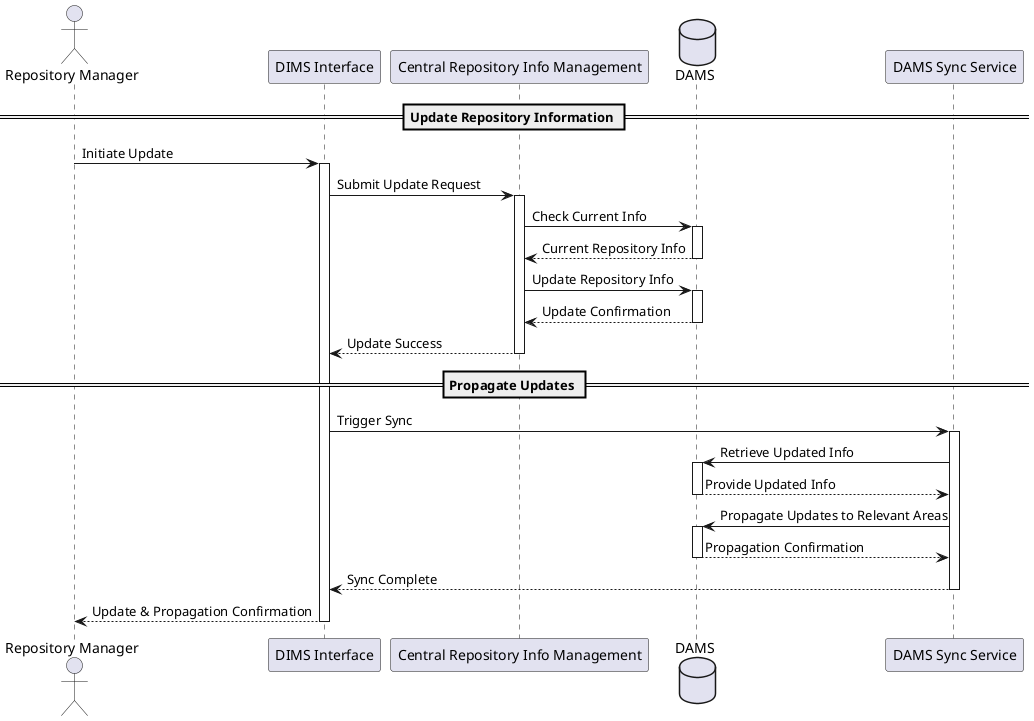@startuml
actor "Repository Manager" as RM
participant "DIMS Interface" as DI
participant "Central Repository Info Management" as CRIM
database "DAMS" as DAMS
participant "DAMS Sync Service" as DSS

== Update Repository Information ==
RM -> DI : Initiate Update
activate DI
DI -> CRIM : Submit Update Request
activate CRIM
CRIM -> DAMS : Check Current Info
activate DAMS
DAMS --> CRIM : Current Repository Info
deactivate DAMS
CRIM -> DAMS : Update Repository Info
activate DAMS
DAMS --> CRIM : Update Confirmation
deactivate DAMS
CRIM --> DI : Update Success
deactivate CRIM

== Propagate Updates ==
DI -> DSS : Trigger Sync
activate DSS
DSS -> DAMS : Retrieve Updated Info
activate DAMS
DAMS --> DSS : Provide Updated Info
deactivate DAMS
DSS -> DAMS : Propagate Updates to Relevant Areas
activate DAMS
DAMS --> DSS : Propagation Confirmation
deactivate DAMS
DSS --> DI : Sync Complete
deactivate DSS
DI --> RM : Update & Propagation Confirmation
deactivate DI

@enduml
